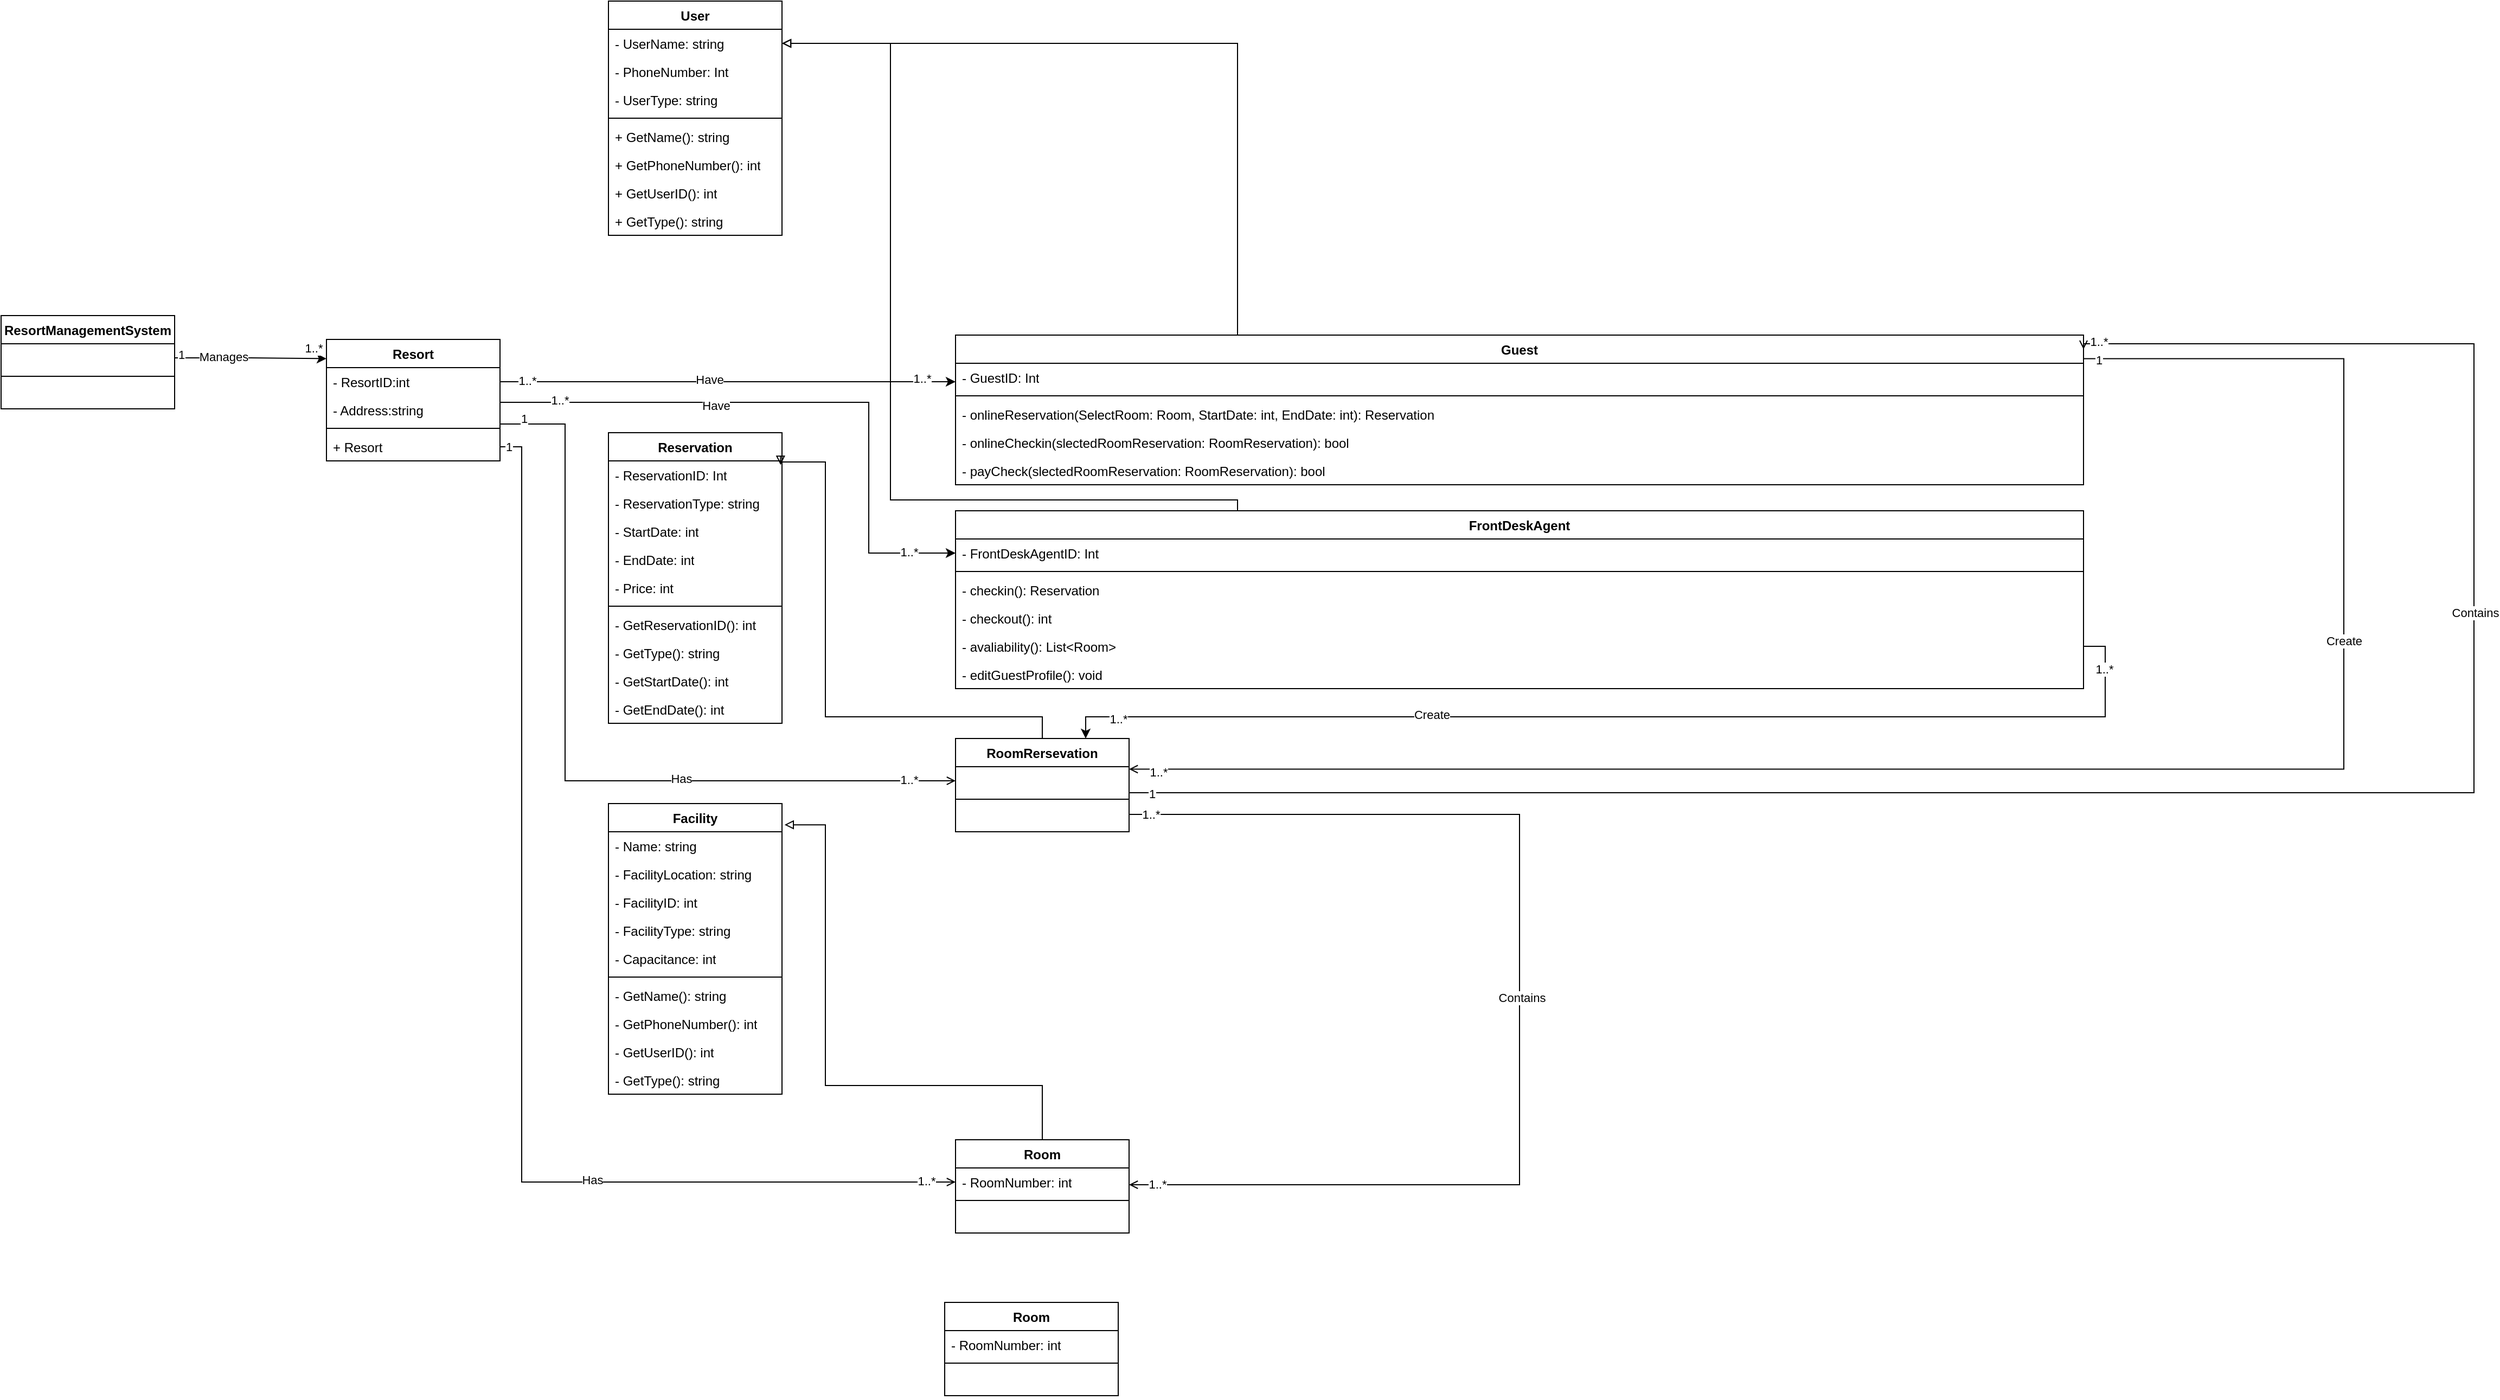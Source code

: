 <mxfile version="22.0.8" type="google">
  <diagram name="Page-1" id="qXM89XTeMf5cefKTgedM">
    <mxGraphModel grid="1" page="1" gridSize="10" guides="1" tooltips="1" connect="1" arrows="1" fold="1" pageScale="1" pageWidth="827" pageHeight="1169" math="0" shadow="0">
      <root>
        <mxCell id="0" />
        <mxCell id="1" parent="0" />
        <mxCell id="WeFiFPSYRljII1s766pl-1" value="RoomRersevation" style="swimlane;fontStyle=1;align=center;verticalAlign=top;childLayout=stackLayout;horizontal=1;startSize=26;horizontalStack=0;resizeParent=1;resizeParentMax=0;resizeLast=0;collapsible=1;marginBottom=0;whiteSpace=wrap;html=1;" vertex="1" parent="1">
          <mxGeometry x="-520" y="480" width="160" height="86" as="geometry" />
        </mxCell>
        <mxCell id="WeFiFPSYRljII1s766pl-4" value="&amp;nbsp;" style="text;strokeColor=none;fillColor=none;align=left;verticalAlign=top;spacingLeft=4;spacingRight=4;overflow=hidden;rotatable=0;points=[[0,0.5],[1,0.5]];portConstraint=eastwest;whiteSpace=wrap;html=1;" vertex="1" parent="WeFiFPSYRljII1s766pl-1">
          <mxGeometry y="26" width="160" height="26" as="geometry" />
        </mxCell>
        <mxCell id="WeFiFPSYRljII1s766pl-3" value="" style="line;strokeWidth=1;fillColor=none;align=left;verticalAlign=middle;spacingTop=-1;spacingLeft=3;spacingRight=3;rotatable=0;labelPosition=right;points=[];portConstraint=eastwest;strokeColor=inherit;" vertex="1" parent="WeFiFPSYRljII1s766pl-1">
          <mxGeometry y="52" width="160" height="8" as="geometry" />
        </mxCell>
        <mxCell id="-Pz-NLWRiqIHyBBIaTiA-5" value="&amp;nbsp;" style="text;strokeColor=none;fillColor=none;align=left;verticalAlign=top;spacingLeft=4;spacingRight=4;overflow=hidden;rotatable=0;points=[[0,0.5],[1,0.5]];portConstraint=eastwest;whiteSpace=wrap;html=1;" vertex="1" parent="WeFiFPSYRljII1s766pl-1">
          <mxGeometry y="60" width="160" height="26" as="geometry" />
        </mxCell>
        <mxCell id="WeFiFPSYRljII1s766pl-20" value="FrontDeskAgent" style="swimlane;fontStyle=1;align=center;verticalAlign=top;childLayout=stackLayout;horizontal=1;startSize=26;horizontalStack=0;resizeParent=1;resizeParentMax=0;resizeLast=0;collapsible=1;marginBottom=0;whiteSpace=wrap;html=1;" vertex="1" parent="1">
          <mxGeometry x="-520" y="270" width="1040" height="164" as="geometry" />
        </mxCell>
        <mxCell id="WeFiFPSYRljII1s766pl-22" value="-&amp;nbsp;FrontDeskAgentID: Int" style="text;strokeColor=none;fillColor=none;align=left;verticalAlign=top;spacingLeft=4;spacingRight=4;overflow=hidden;rotatable=0;points=[[0,0.5],[1,0.5]];portConstraint=eastwest;whiteSpace=wrap;html=1;" vertex="1" parent="WeFiFPSYRljII1s766pl-20">
          <mxGeometry y="26" width="1040" height="26" as="geometry" />
        </mxCell>
        <mxCell id="WeFiFPSYRljII1s766pl-23" value="" style="line;strokeWidth=1;fillColor=none;align=left;verticalAlign=middle;spacingTop=-1;spacingLeft=3;spacingRight=3;rotatable=0;labelPosition=right;points=[];portConstraint=eastwest;strokeColor=inherit;" vertex="1" parent="WeFiFPSYRljII1s766pl-20">
          <mxGeometry y="52" width="1040" height="8" as="geometry" />
        </mxCell>
        <mxCell id="WeFiFPSYRljII1s766pl-24" value="- checkin(): Reservation" style="text;strokeColor=none;fillColor=none;align=left;verticalAlign=top;spacingLeft=4;spacingRight=4;overflow=hidden;rotatable=0;points=[[0,0.5],[1,0.5]];portConstraint=eastwest;whiteSpace=wrap;html=1;" vertex="1" parent="WeFiFPSYRljII1s766pl-20">
          <mxGeometry y="60" width="1040" height="26" as="geometry" />
        </mxCell>
        <mxCell id="vIy7j_pHb_5L0HNnq9O6-38" value="- checkout(): int" style="text;strokeColor=none;fillColor=none;align=left;verticalAlign=top;spacingLeft=4;spacingRight=4;overflow=hidden;rotatable=0;points=[[0,0.5],[1,0.5]];portConstraint=eastwest;whiteSpace=wrap;html=1;" vertex="1" parent="WeFiFPSYRljII1s766pl-20">
          <mxGeometry y="86" width="1040" height="26" as="geometry" />
        </mxCell>
        <mxCell id="WeFiFPSYRljII1s766pl-27" value="- avaliability(): List&amp;lt;Room&amp;gt;" style="text;strokeColor=none;fillColor=none;align=left;verticalAlign=top;spacingLeft=4;spacingRight=4;overflow=hidden;rotatable=0;points=[[0,0.5],[1,0.5]];portConstraint=eastwest;whiteSpace=wrap;html=1;" vertex="1" parent="WeFiFPSYRljII1s766pl-20">
          <mxGeometry y="112" width="1040" height="26" as="geometry" />
        </mxCell>
        <mxCell id="-Pz-NLWRiqIHyBBIaTiA-1" value="- editGuestProfile(): void" style="text;strokeColor=none;fillColor=none;align=left;verticalAlign=top;spacingLeft=4;spacingRight=4;overflow=hidden;rotatable=0;points=[[0,0.5],[1,0.5]];portConstraint=eastwest;whiteSpace=wrap;html=1;" vertex="1" parent="WeFiFPSYRljII1s766pl-20">
          <mxGeometry y="138" width="1040" height="26" as="geometry" />
        </mxCell>
        <mxCell id="vIy7j_pHb_5L0HNnq9O6-1" value="User" style="swimlane;fontStyle=1;align=center;verticalAlign=top;childLayout=stackLayout;horizontal=1;startSize=26;horizontalStack=0;resizeParent=1;resizeParentMax=0;resizeLast=0;collapsible=1;marginBottom=0;whiteSpace=wrap;html=1;" vertex="1" parent="1">
          <mxGeometry x="-840" y="-200" width="160" height="216" as="geometry" />
        </mxCell>
        <mxCell id="vIy7j_pHb_5L0HNnq9O6-2" value="- UserName: string" style="text;strokeColor=none;fillColor=none;align=left;verticalAlign=top;spacingLeft=4;spacingRight=4;overflow=hidden;rotatable=0;points=[[0,0.5],[1,0.5]];portConstraint=eastwest;whiteSpace=wrap;html=1;" vertex="1" parent="vIy7j_pHb_5L0HNnq9O6-1">
          <mxGeometry y="26" width="160" height="26" as="geometry" />
        </mxCell>
        <mxCell id="vIy7j_pHb_5L0HNnq9O6-3" value="- PhoneNumber: Int" style="text;strokeColor=none;fillColor=none;align=left;verticalAlign=top;spacingLeft=4;spacingRight=4;overflow=hidden;rotatable=0;points=[[0,0.5],[1,0.5]];portConstraint=eastwest;whiteSpace=wrap;html=1;" vertex="1" parent="vIy7j_pHb_5L0HNnq9O6-1">
          <mxGeometry y="52" width="160" height="26" as="geometry" />
        </mxCell>
        <mxCell id="vIy7j_pHb_5L0HNnq9O6-33" value="- UserType: string" style="text;strokeColor=none;fillColor=none;align=left;verticalAlign=top;spacingLeft=4;spacingRight=4;overflow=hidden;rotatable=0;points=[[0,0.5],[1,0.5]];portConstraint=eastwest;whiteSpace=wrap;html=1;" vertex="1" parent="vIy7j_pHb_5L0HNnq9O6-1">
          <mxGeometry y="78" width="160" height="26" as="geometry" />
        </mxCell>
        <mxCell id="vIy7j_pHb_5L0HNnq9O6-5" value="" style="line;strokeWidth=1;fillColor=none;align=left;verticalAlign=middle;spacingTop=-1;spacingLeft=3;spacingRight=3;rotatable=0;labelPosition=right;points=[];portConstraint=eastwest;strokeColor=inherit;" vertex="1" parent="vIy7j_pHb_5L0HNnq9O6-1">
          <mxGeometry y="104" width="160" height="8" as="geometry" />
        </mxCell>
        <mxCell id="vIy7j_pHb_5L0HNnq9O6-7" value="+ GetName(): string" style="text;strokeColor=none;fillColor=none;align=left;verticalAlign=top;spacingLeft=4;spacingRight=4;overflow=hidden;rotatable=0;points=[[0,0.5],[1,0.5]];portConstraint=eastwest;whiteSpace=wrap;html=1;" vertex="1" parent="vIy7j_pHb_5L0HNnq9O6-1">
          <mxGeometry y="112" width="160" height="26" as="geometry" />
        </mxCell>
        <mxCell id="vIy7j_pHb_5L0HNnq9O6-8" value="+ GetPhoneNumber(): int" style="text;strokeColor=none;fillColor=none;align=left;verticalAlign=top;spacingLeft=4;spacingRight=4;overflow=hidden;rotatable=0;points=[[0,0.5],[1,0.5]];portConstraint=eastwest;whiteSpace=wrap;html=1;" vertex="1" parent="vIy7j_pHb_5L0HNnq9O6-1">
          <mxGeometry y="138" width="160" height="26" as="geometry" />
        </mxCell>
        <mxCell id="vIy7j_pHb_5L0HNnq9O6-34" value="+ GetUserID(): int" style="text;strokeColor=none;fillColor=none;align=left;verticalAlign=top;spacingLeft=4;spacingRight=4;overflow=hidden;rotatable=0;points=[[0,0.5],[1,0.5]];portConstraint=eastwest;whiteSpace=wrap;html=1;" vertex="1" parent="vIy7j_pHb_5L0HNnq9O6-1">
          <mxGeometry y="164" width="160" height="26" as="geometry" />
        </mxCell>
        <mxCell id="vIy7j_pHb_5L0HNnq9O6-6" value="+ GetType(): string" style="text;strokeColor=none;fillColor=none;align=left;verticalAlign=top;spacingLeft=4;spacingRight=4;overflow=hidden;rotatable=0;points=[[0,0.5],[1,0.5]];portConstraint=eastwest;whiteSpace=wrap;html=1;" vertex="1" parent="vIy7j_pHb_5L0HNnq9O6-1">
          <mxGeometry y="190" width="160" height="26" as="geometry" />
        </mxCell>
        <mxCell id="vIy7j_pHb_5L0HNnq9O6-11" value="Resort" style="swimlane;fontStyle=1;align=center;verticalAlign=top;childLayout=stackLayout;horizontal=1;startSize=26;horizontalStack=0;resizeParent=1;resizeParentMax=0;resizeLast=0;collapsible=1;marginBottom=0;whiteSpace=wrap;html=1;" vertex="1" parent="1">
          <mxGeometry x="-1100" y="112" width="160" height="112" as="geometry" />
        </mxCell>
        <mxCell id="vIy7j_pHb_5L0HNnq9O6-12" value="- ResortID:int" style="text;strokeColor=none;fillColor=none;align=left;verticalAlign=top;spacingLeft=4;spacingRight=4;overflow=hidden;rotatable=0;points=[[0,0.5],[1,0.5]];portConstraint=eastwest;whiteSpace=wrap;html=1;" vertex="1" parent="vIy7j_pHb_5L0HNnq9O6-11">
          <mxGeometry y="26" width="160" height="26" as="geometry" />
        </mxCell>
        <mxCell id="vIy7j_pHb_5L0HNnq9O6-85" value="- Address:string" style="text;strokeColor=none;fillColor=none;align=left;verticalAlign=top;spacingLeft=4;spacingRight=4;overflow=hidden;rotatable=0;points=[[0,0.5],[1,0.5]];portConstraint=eastwest;whiteSpace=wrap;html=1;" vertex="1" parent="vIy7j_pHb_5L0HNnq9O6-11">
          <mxGeometry y="52" width="160" height="26" as="geometry" />
        </mxCell>
        <mxCell id="vIy7j_pHb_5L0HNnq9O6-13" value="" style="line;strokeWidth=1;fillColor=none;align=left;verticalAlign=middle;spacingTop=-1;spacingLeft=3;spacingRight=3;rotatable=0;labelPosition=right;points=[];portConstraint=eastwest;strokeColor=inherit;" vertex="1" parent="vIy7j_pHb_5L0HNnq9O6-11">
          <mxGeometry y="78" width="160" height="8" as="geometry" />
        </mxCell>
        <mxCell id="vIy7j_pHb_5L0HNnq9O6-14" value="+ Resort" style="text;strokeColor=none;fillColor=none;align=left;verticalAlign=top;spacingLeft=4;spacingRight=4;overflow=hidden;rotatable=0;points=[[0,0.5],[1,0.5]];portConstraint=eastwest;whiteSpace=wrap;html=1;" vertex="1" parent="vIy7j_pHb_5L0HNnq9O6-11">
          <mxGeometry y="86" width="160" height="26" as="geometry" />
        </mxCell>
        <mxCell id="vIy7j_pHb_5L0HNnq9O6-21" value="Guest" style="swimlane;fontStyle=1;align=center;verticalAlign=top;childLayout=stackLayout;horizontal=1;startSize=26;horizontalStack=0;resizeParent=1;resizeParentMax=0;resizeLast=0;collapsible=1;marginBottom=0;whiteSpace=wrap;html=1;" vertex="1" parent="1">
          <mxGeometry x="-520" y="108" width="1040" height="138" as="geometry" />
        </mxCell>
        <mxCell id="vIy7j_pHb_5L0HNnq9O6-24" value="- GuestID: Int" style="text;strokeColor=none;fillColor=none;align=left;verticalAlign=top;spacingLeft=4;spacingRight=4;overflow=hidden;rotatable=0;points=[[0,0.5],[1,0.5]];portConstraint=eastwest;whiteSpace=wrap;html=1;" vertex="1" parent="vIy7j_pHb_5L0HNnq9O6-21">
          <mxGeometry y="26" width="1040" height="26" as="geometry" />
        </mxCell>
        <mxCell id="vIy7j_pHb_5L0HNnq9O6-25" value="" style="line;strokeWidth=1;fillColor=none;align=left;verticalAlign=middle;spacingTop=-1;spacingLeft=3;spacingRight=3;rotatable=0;labelPosition=right;points=[];portConstraint=eastwest;strokeColor=inherit;" vertex="1" parent="vIy7j_pHb_5L0HNnq9O6-21">
          <mxGeometry y="52" width="1040" height="8" as="geometry" />
        </mxCell>
        <mxCell id="vIy7j_pHb_5L0HNnq9O6-27" value="- onlineReservation(SelectRoom: Room, StartDate: int, EndDate: int): Reservation" style="text;strokeColor=none;fillColor=none;align=left;verticalAlign=top;spacingLeft=4;spacingRight=4;overflow=hidden;rotatable=0;points=[[0,0.5],[1,0.5]];portConstraint=eastwest;whiteSpace=wrap;html=1;" vertex="1" parent="vIy7j_pHb_5L0HNnq9O6-21">
          <mxGeometry y="60" width="1040" height="26" as="geometry" />
        </mxCell>
        <mxCell id="-Pz-NLWRiqIHyBBIaTiA-2" value="- onlineCheckin(slectedRoomReservation: RoomReservation): bool" style="text;strokeColor=none;fillColor=none;align=left;verticalAlign=top;spacingLeft=4;spacingRight=4;overflow=hidden;rotatable=0;points=[[0,0.5],[1,0.5]];portConstraint=eastwest;whiteSpace=wrap;html=1;" vertex="1" parent="vIy7j_pHb_5L0HNnq9O6-21">
          <mxGeometry y="86" width="1040" height="26" as="geometry" />
        </mxCell>
        <mxCell id="-Pz-NLWRiqIHyBBIaTiA-3" value="- payCheck(slectedRoomReservation: RoomReservation): bool" style="text;strokeColor=none;fillColor=none;align=left;verticalAlign=top;spacingLeft=4;spacingRight=4;overflow=hidden;rotatable=0;points=[[0,0.5],[1,0.5]];portConstraint=eastwest;whiteSpace=wrap;html=1;" vertex="1" parent="vIy7j_pHb_5L0HNnq9O6-21">
          <mxGeometry y="112" width="1040" height="26" as="geometry" />
        </mxCell>
        <mxCell id="vIy7j_pHb_5L0HNnq9O6-31" style="edgeStyle=orthogonalEdgeStyle;rounded=0;orthogonalLoop=1;jettySize=auto;html=1;exitX=0.25;exitY=0;exitDx=0;exitDy=0;entryX=1;entryY=0.5;entryDx=0;entryDy=0;endArrow=block;endFill=0;" edge="1" parent="1" source="vIy7j_pHb_5L0HNnq9O6-21" target="vIy7j_pHb_5L0HNnq9O6-2">
          <mxGeometry relative="1" as="geometry">
            <mxPoint x="-380" y="89" as="sourcePoint" />
            <Array as="points">
              <mxPoint x="-260" y="-161" />
            </Array>
          </mxGeometry>
        </mxCell>
        <mxCell id="vIy7j_pHb_5L0HNnq9O6-32" style="edgeStyle=orthogonalEdgeStyle;rounded=0;orthogonalLoop=1;jettySize=auto;html=1;exitX=0.25;exitY=0;exitDx=0;exitDy=0;entryX=1;entryY=0.5;entryDx=0;entryDy=0;endArrow=block;endFill=0;" edge="1" parent="1" source="WeFiFPSYRljII1s766pl-20" target="vIy7j_pHb_5L0HNnq9O6-2">
          <mxGeometry relative="1" as="geometry">
            <Array as="points">
              <mxPoint x="-260" y="260" />
              <mxPoint x="-580" y="260" />
              <mxPoint x="-580" y="-161" />
            </Array>
          </mxGeometry>
        </mxCell>
        <mxCell id="vIy7j_pHb_5L0HNnq9O6-39" value="Reservation" style="swimlane;fontStyle=1;align=center;verticalAlign=top;childLayout=stackLayout;horizontal=1;startSize=26;horizontalStack=0;resizeParent=1;resizeParentMax=0;resizeLast=0;collapsible=1;marginBottom=0;whiteSpace=wrap;html=1;" vertex="1" parent="1">
          <mxGeometry x="-840" y="198" width="160" height="268" as="geometry" />
        </mxCell>
        <mxCell id="vIy7j_pHb_5L0HNnq9O6-42" value="-&amp;nbsp;ReservationID: Int" style="text;strokeColor=none;fillColor=none;align=left;verticalAlign=top;spacingLeft=4;spacingRight=4;overflow=hidden;rotatable=0;points=[[0,0.5],[1,0.5]];portConstraint=eastwest;whiteSpace=wrap;html=1;" vertex="1" parent="vIy7j_pHb_5L0HNnq9O6-39">
          <mxGeometry y="26" width="160" height="26" as="geometry" />
        </mxCell>
        <mxCell id="vIy7j_pHb_5L0HNnq9O6-43" value="- ReservationType: string" style="text;strokeColor=none;fillColor=none;align=left;verticalAlign=top;spacingLeft=4;spacingRight=4;overflow=hidden;rotatable=0;points=[[0,0.5],[1,0.5]];portConstraint=eastwest;whiteSpace=wrap;html=1;" vertex="1" parent="vIy7j_pHb_5L0HNnq9O6-39">
          <mxGeometry y="52" width="160" height="26" as="geometry" />
        </mxCell>
        <mxCell id="vIy7j_pHb_5L0HNnq9O6-118" value="- StartDate: int" style="text;strokeColor=none;fillColor=none;align=left;verticalAlign=top;spacingLeft=4;spacingRight=4;overflow=hidden;rotatable=0;points=[[0,0.5],[1,0.5]];portConstraint=eastwest;whiteSpace=wrap;html=1;" vertex="1" parent="vIy7j_pHb_5L0HNnq9O6-39">
          <mxGeometry y="78" width="160" height="26" as="geometry" />
        </mxCell>
        <mxCell id="vIy7j_pHb_5L0HNnq9O6-117" value="- EndDate: int" style="text;strokeColor=none;fillColor=none;align=left;verticalAlign=top;spacingLeft=4;spacingRight=4;overflow=hidden;rotatable=0;points=[[0,0.5],[1,0.5]];portConstraint=eastwest;whiteSpace=wrap;html=1;" vertex="1" parent="vIy7j_pHb_5L0HNnq9O6-39">
          <mxGeometry y="104" width="160" height="26" as="geometry" />
        </mxCell>
        <mxCell id="-Pz-NLWRiqIHyBBIaTiA-4" value="- Price: int" style="text;strokeColor=none;fillColor=none;align=left;verticalAlign=top;spacingLeft=4;spacingRight=4;overflow=hidden;rotatable=0;points=[[0,0.5],[1,0.5]];portConstraint=eastwest;whiteSpace=wrap;html=1;" vertex="1" parent="vIy7j_pHb_5L0HNnq9O6-39">
          <mxGeometry y="130" width="160" height="26" as="geometry" />
        </mxCell>
        <mxCell id="vIy7j_pHb_5L0HNnq9O6-44" value="" style="line;strokeWidth=1;fillColor=none;align=left;verticalAlign=middle;spacingTop=-1;spacingLeft=3;spacingRight=3;rotatable=0;labelPosition=right;points=[];portConstraint=eastwest;strokeColor=inherit;" vertex="1" parent="vIy7j_pHb_5L0HNnq9O6-39">
          <mxGeometry y="156" width="160" height="8" as="geometry" />
        </mxCell>
        <mxCell id="vIy7j_pHb_5L0HNnq9O6-47" value="- GetReservationID(): int" style="text;strokeColor=none;fillColor=none;align=left;verticalAlign=top;spacingLeft=4;spacingRight=4;overflow=hidden;rotatable=0;points=[[0,0.5],[1,0.5]];portConstraint=eastwest;whiteSpace=wrap;html=1;" vertex="1" parent="vIy7j_pHb_5L0HNnq9O6-39">
          <mxGeometry y="164" width="160" height="26" as="geometry" />
        </mxCell>
        <mxCell id="vIy7j_pHb_5L0HNnq9O6-48" value="- GetType(): string" style="text;strokeColor=none;fillColor=none;align=left;verticalAlign=top;spacingLeft=4;spacingRight=4;overflow=hidden;rotatable=0;points=[[0,0.5],[1,0.5]];portConstraint=eastwest;whiteSpace=wrap;html=1;" vertex="1" parent="vIy7j_pHb_5L0HNnq9O6-39">
          <mxGeometry y="190" width="160" height="26" as="geometry" />
        </mxCell>
        <mxCell id="vIy7j_pHb_5L0HNnq9O6-115" value="- GetStartDate(): int" style="text;strokeColor=none;fillColor=none;align=left;verticalAlign=top;spacingLeft=4;spacingRight=4;overflow=hidden;rotatable=0;points=[[0,0.5],[1,0.5]];portConstraint=eastwest;whiteSpace=wrap;html=1;" vertex="1" parent="vIy7j_pHb_5L0HNnq9O6-39">
          <mxGeometry y="216" width="160" height="26" as="geometry" />
        </mxCell>
        <mxCell id="vIy7j_pHb_5L0HNnq9O6-116" value="- GetEndDate(): int" style="text;strokeColor=none;fillColor=none;align=left;verticalAlign=top;spacingLeft=4;spacingRight=4;overflow=hidden;rotatable=0;points=[[0,0.5],[1,0.5]];portConstraint=eastwest;whiteSpace=wrap;html=1;" vertex="1" parent="vIy7j_pHb_5L0HNnq9O6-39">
          <mxGeometry y="242" width="160" height="26" as="geometry" />
        </mxCell>
        <mxCell id="vIy7j_pHb_5L0HNnq9O6-49" value="Facility" style="swimlane;fontStyle=1;align=center;verticalAlign=top;childLayout=stackLayout;horizontal=1;startSize=26;horizontalStack=0;resizeParent=1;resizeParentMax=0;resizeLast=0;collapsible=1;marginBottom=0;whiteSpace=wrap;html=1;" vertex="1" parent="1">
          <mxGeometry x="-840" y="540" width="160" height="268" as="geometry" />
        </mxCell>
        <mxCell id="vIy7j_pHb_5L0HNnq9O6-50" value="- Name: string" style="text;strokeColor=none;fillColor=none;align=left;verticalAlign=top;spacingLeft=4;spacingRight=4;overflow=hidden;rotatable=0;points=[[0,0.5],[1,0.5]];portConstraint=eastwest;whiteSpace=wrap;html=1;" vertex="1" parent="vIy7j_pHb_5L0HNnq9O6-49">
          <mxGeometry y="26" width="160" height="26" as="geometry" />
        </mxCell>
        <mxCell id="vIy7j_pHb_5L0HNnq9O6-51" value="- FacilityLocation: string" style="text;strokeColor=none;fillColor=none;align=left;verticalAlign=top;spacingLeft=4;spacingRight=4;overflow=hidden;rotatable=0;points=[[0,0.5],[1,0.5]];portConstraint=eastwest;whiteSpace=wrap;html=1;" vertex="1" parent="vIy7j_pHb_5L0HNnq9O6-49">
          <mxGeometry y="52" width="160" height="26" as="geometry" />
        </mxCell>
        <mxCell id="vIy7j_pHb_5L0HNnq9O6-52" value="-&amp;nbsp;FacilityID: int" style="text;strokeColor=none;fillColor=none;align=left;verticalAlign=top;spacingLeft=4;spacingRight=4;overflow=hidden;rotatable=0;points=[[0,0.5],[1,0.5]];portConstraint=eastwest;whiteSpace=wrap;html=1;" vertex="1" parent="vIy7j_pHb_5L0HNnq9O6-49">
          <mxGeometry y="78" width="160" height="26" as="geometry" />
        </mxCell>
        <mxCell id="vIy7j_pHb_5L0HNnq9O6-73" value="- FacilityType: string" style="text;strokeColor=none;fillColor=none;align=left;verticalAlign=top;spacingLeft=4;spacingRight=4;overflow=hidden;rotatable=0;points=[[0,0.5],[1,0.5]];portConstraint=eastwest;whiteSpace=wrap;html=1;" vertex="1" parent="vIy7j_pHb_5L0HNnq9O6-49">
          <mxGeometry y="104" width="160" height="26" as="geometry" />
        </mxCell>
        <mxCell id="vIy7j_pHb_5L0HNnq9O6-53" value="- Capacitance: int" style="text;strokeColor=none;fillColor=none;align=left;verticalAlign=top;spacingLeft=4;spacingRight=4;overflow=hidden;rotatable=0;points=[[0,0.5],[1,0.5]];portConstraint=eastwest;whiteSpace=wrap;html=1;" vertex="1" parent="vIy7j_pHb_5L0HNnq9O6-49">
          <mxGeometry y="130" width="160" height="26" as="geometry" />
        </mxCell>
        <mxCell id="vIy7j_pHb_5L0HNnq9O6-54" value="" style="line;strokeWidth=1;fillColor=none;align=left;verticalAlign=middle;spacingTop=-1;spacingLeft=3;spacingRight=3;rotatable=0;labelPosition=right;points=[];portConstraint=eastwest;strokeColor=inherit;" vertex="1" parent="vIy7j_pHb_5L0HNnq9O6-49">
          <mxGeometry y="156" width="160" height="8" as="geometry" />
        </mxCell>
        <mxCell id="vIy7j_pHb_5L0HNnq9O6-55" value="- GetName(): string" style="text;strokeColor=none;fillColor=none;align=left;verticalAlign=top;spacingLeft=4;spacingRight=4;overflow=hidden;rotatable=0;points=[[0,0.5],[1,0.5]];portConstraint=eastwest;whiteSpace=wrap;html=1;" vertex="1" parent="vIy7j_pHb_5L0HNnq9O6-49">
          <mxGeometry y="164" width="160" height="26" as="geometry" />
        </mxCell>
        <mxCell id="vIy7j_pHb_5L0HNnq9O6-56" value="- GetPhoneNumber(): int" style="text;strokeColor=none;fillColor=none;align=left;verticalAlign=top;spacingLeft=4;spacingRight=4;overflow=hidden;rotatable=0;points=[[0,0.5],[1,0.5]];portConstraint=eastwest;whiteSpace=wrap;html=1;" vertex="1" parent="vIy7j_pHb_5L0HNnq9O6-49">
          <mxGeometry y="190" width="160" height="26" as="geometry" />
        </mxCell>
        <mxCell id="vIy7j_pHb_5L0HNnq9O6-57" value="- GetUserID(): int" style="text;strokeColor=none;fillColor=none;align=left;verticalAlign=top;spacingLeft=4;spacingRight=4;overflow=hidden;rotatable=0;points=[[0,0.5],[1,0.5]];portConstraint=eastwest;whiteSpace=wrap;html=1;" vertex="1" parent="vIy7j_pHb_5L0HNnq9O6-49">
          <mxGeometry y="216" width="160" height="26" as="geometry" />
        </mxCell>
        <mxCell id="vIy7j_pHb_5L0HNnq9O6-58" value="- GetType(): string" style="text;strokeColor=none;fillColor=none;align=left;verticalAlign=top;spacingLeft=4;spacingRight=4;overflow=hidden;rotatable=0;points=[[0,0.5],[1,0.5]];portConstraint=eastwest;whiteSpace=wrap;html=1;" vertex="1" parent="vIy7j_pHb_5L0HNnq9O6-49">
          <mxGeometry y="242" width="160" height="26" as="geometry" />
        </mxCell>
        <mxCell id="vIy7j_pHb_5L0HNnq9O6-67" value="Room" style="swimlane;fontStyle=1;align=center;verticalAlign=top;childLayout=stackLayout;horizontal=1;startSize=26;horizontalStack=0;resizeParent=1;resizeParentMax=0;resizeLast=0;collapsible=1;marginBottom=0;whiteSpace=wrap;html=1;" vertex="1" parent="1">
          <mxGeometry x="-520" y="850" width="160" height="86" as="geometry" />
        </mxCell>
        <mxCell id="pluPpm19IUilGA6iMKDm-1" value="- RoomNumber: int" style="text;strokeColor=none;fillColor=none;align=left;verticalAlign=top;spacingLeft=4;spacingRight=4;overflow=hidden;rotatable=0;points=[[0,0.5],[1,0.5]];portConstraint=eastwest;whiteSpace=wrap;html=1;" vertex="1" parent="vIy7j_pHb_5L0HNnq9O6-67">
          <mxGeometry y="26" width="160" height="26" as="geometry" />
        </mxCell>
        <mxCell id="vIy7j_pHb_5L0HNnq9O6-69" value="" style="line;strokeWidth=1;fillColor=none;align=left;verticalAlign=middle;spacingTop=-1;spacingLeft=3;spacingRight=3;rotatable=0;labelPosition=right;points=[];portConstraint=eastwest;strokeColor=inherit;" vertex="1" parent="vIy7j_pHb_5L0HNnq9O6-67">
          <mxGeometry y="52" width="160" height="8" as="geometry" />
        </mxCell>
        <mxCell id="vIy7j_pHb_5L0HNnq9O6-70" value="&amp;nbsp;" style="text;strokeColor=none;fillColor=none;align=left;verticalAlign=top;spacingLeft=4;spacingRight=4;overflow=hidden;rotatable=0;points=[[0,0.5],[1,0.5]];portConstraint=eastwest;whiteSpace=wrap;html=1;" vertex="1" parent="vIy7j_pHb_5L0HNnq9O6-67">
          <mxGeometry y="60" width="160" height="26" as="geometry" />
        </mxCell>
        <mxCell id="vIy7j_pHb_5L0HNnq9O6-71" style="edgeStyle=orthogonalEdgeStyle;rounded=0;orthogonalLoop=1;jettySize=auto;html=1;exitX=0.5;exitY=0;exitDx=0;exitDy=0;entryX=1.015;entryY=0.073;entryDx=0;entryDy=0;entryPerimeter=0;endArrow=block;endFill=0;" edge="1" parent="1" source="vIy7j_pHb_5L0HNnq9O6-67" target="vIy7j_pHb_5L0HNnq9O6-49">
          <mxGeometry relative="1" as="geometry">
            <Array as="points">
              <mxPoint x="-440" y="800" />
              <mxPoint x="-640" y="800" />
              <mxPoint x="-640" y="560" />
            </Array>
          </mxGeometry>
        </mxCell>
        <mxCell id="vIy7j_pHb_5L0HNnq9O6-72" style="edgeStyle=orthogonalEdgeStyle;rounded=0;orthogonalLoop=1;jettySize=auto;html=1;exitX=0.5;exitY=0;exitDx=0;exitDy=0;entryX=0.992;entryY=0.111;entryDx=0;entryDy=0;entryPerimeter=0;endArrow=block;endFill=0;" edge="1" parent="1" source="WeFiFPSYRljII1s766pl-1" target="vIy7j_pHb_5L0HNnq9O6-39">
          <mxGeometry relative="1" as="geometry">
            <Array as="points">
              <mxPoint x="-440" y="460" />
              <mxPoint x="-640" y="460" />
              <mxPoint x="-640" y="225" />
            </Array>
          </mxGeometry>
        </mxCell>
        <mxCell id="vIy7j_pHb_5L0HNnq9O6-81" value="ResortManagementSystem" style="swimlane;fontStyle=1;align=center;verticalAlign=top;childLayout=stackLayout;horizontal=1;startSize=26;horizontalStack=0;resizeParent=1;resizeParentMax=0;resizeLast=0;collapsible=1;marginBottom=0;whiteSpace=wrap;html=1;" vertex="1" parent="1">
          <mxGeometry x="-1400" y="90" width="160" height="86" as="geometry" />
        </mxCell>
        <mxCell id="vIy7j_pHb_5L0HNnq9O6-82" value="&amp;nbsp;" style="text;strokeColor=none;fillColor=none;align=left;verticalAlign=top;spacingLeft=4;spacingRight=4;overflow=hidden;rotatable=0;points=[[0,0.5],[1,0.5]];portConstraint=eastwest;whiteSpace=wrap;html=1;" vertex="1" parent="vIy7j_pHb_5L0HNnq9O6-81">
          <mxGeometry y="26" width="160" height="26" as="geometry" />
        </mxCell>
        <mxCell id="vIy7j_pHb_5L0HNnq9O6-83" value="" style="line;strokeWidth=1;fillColor=none;align=left;verticalAlign=middle;spacingTop=-1;spacingLeft=3;spacingRight=3;rotatable=0;labelPosition=right;points=[];portConstraint=eastwest;strokeColor=inherit;" vertex="1" parent="vIy7j_pHb_5L0HNnq9O6-81">
          <mxGeometry y="52" width="160" height="8" as="geometry" />
        </mxCell>
        <mxCell id="vIy7j_pHb_5L0HNnq9O6-84" value="&amp;nbsp;" style="text;strokeColor=none;fillColor=none;align=left;verticalAlign=top;spacingLeft=4;spacingRight=4;overflow=hidden;rotatable=0;points=[[0,0.5],[1,0.5]];portConstraint=eastwest;whiteSpace=wrap;html=1;" vertex="1" parent="vIy7j_pHb_5L0HNnq9O6-81">
          <mxGeometry y="60" width="160" height="26" as="geometry" />
        </mxCell>
        <mxCell id="vIy7j_pHb_5L0HNnq9O6-102" style="edgeStyle=orthogonalEdgeStyle;rounded=0;orthogonalLoop=1;jettySize=auto;html=1;exitX=1;exitY=0.5;exitDx=0;exitDy=0;entryX=1;entryY=0.25;entryDx=0;entryDy=0;endArrow=open;endFill=0;" edge="1" parent="1">
          <mxGeometry relative="1" as="geometry">
            <mxPoint x="520" y="148.75" as="sourcePoint" />
            <mxPoint x="-360" y="508.25" as="targetPoint" />
            <Array as="points">
              <mxPoint x="520" y="129.75" />
              <mxPoint x="760" y="129.75" />
              <mxPoint x="760" y="507.75" />
            </Array>
          </mxGeometry>
        </mxCell>
        <mxCell id="vIy7j_pHb_5L0HNnq9O6-103" value="1" style="edgeLabel;html=1;align=center;verticalAlign=middle;resizable=0;points=[];" connectable="0" vertex="1" parent="vIy7j_pHb_5L0HNnq9O6-102">
          <mxGeometry x="-0.963" y="-1" relative="1" as="geometry">
            <mxPoint as="offset" />
          </mxGeometry>
        </mxCell>
        <mxCell id="vIy7j_pHb_5L0HNnq9O6-104" value="1..*" style="edgeLabel;html=1;align=center;verticalAlign=middle;resizable=0;points=[];" connectable="0" vertex="1" parent="vIy7j_pHb_5L0HNnq9O6-102">
          <mxGeometry x="0.969" y="2" relative="1" as="geometry">
            <mxPoint as="offset" />
          </mxGeometry>
        </mxCell>
        <mxCell id="vIy7j_pHb_5L0HNnq9O6-105" value="Create" style="edgeLabel;html=1;align=center;verticalAlign=middle;resizable=0;points=[];" connectable="0" vertex="1" parent="vIy7j_pHb_5L0HNnq9O6-102">
          <mxGeometry x="-0.41" relative="1" as="geometry">
            <mxPoint as="offset" />
          </mxGeometry>
        </mxCell>
        <mxCell id="vIy7j_pHb_5L0HNnq9O6-106" style="edgeStyle=orthogonalEdgeStyle;rounded=0;orthogonalLoop=1;jettySize=auto;html=1;exitX=1;exitY=0.5;exitDx=0;exitDy=0;endArrow=open;endFill=0;entryX=1;entryY=0.095;entryDx=0;entryDy=0;entryPerimeter=0;" edge="1" parent="1" target="vIy7j_pHb_5L0HNnq9O6-21">
          <mxGeometry relative="1" as="geometry">
            <mxPoint x="680" y="-20" as="targetPoint" />
            <Array as="points">
              <mxPoint x="-360" y="530" />
              <mxPoint x="880" y="530" />
              <mxPoint x="880" y="116" />
            </Array>
            <mxPoint x="-360" y="519" as="sourcePoint" />
          </mxGeometry>
        </mxCell>
        <mxCell id="vIy7j_pHb_5L0HNnq9O6-107" value="Contains" style="edgeLabel;html=1;align=center;verticalAlign=middle;resizable=0;points=[];" connectable="0" vertex="1" parent="vIy7j_pHb_5L0HNnq9O6-106">
          <mxGeometry x="0.396" y="-1" relative="1" as="geometry">
            <mxPoint as="offset" />
          </mxGeometry>
        </mxCell>
        <mxCell id="vIy7j_pHb_5L0HNnq9O6-108" value="1" style="edgeLabel;html=1;align=center;verticalAlign=middle;resizable=0;points=[];" connectable="0" vertex="1" parent="vIy7j_pHb_5L0HNnq9O6-106">
          <mxGeometry x="-0.969" y="-1" relative="1" as="geometry">
            <mxPoint as="offset" />
          </mxGeometry>
        </mxCell>
        <mxCell id="vIy7j_pHb_5L0HNnq9O6-109" value="1..*" style="edgeLabel;html=1;align=center;verticalAlign=middle;resizable=0;points=[];" connectable="0" vertex="1" parent="vIy7j_pHb_5L0HNnq9O6-106">
          <mxGeometry x="0.944" y="-2" relative="1" as="geometry">
            <mxPoint x="-38" as="offset" />
          </mxGeometry>
        </mxCell>
        <mxCell id="vIy7j_pHb_5L0HNnq9O6-111" style="edgeStyle=orthogonalEdgeStyle;rounded=0;orthogonalLoop=1;jettySize=auto;html=1;entryX=1;entryY=0.25;entryDx=0;entryDy=0;endArrow=open;endFill=0;" edge="1" parent="1">
          <mxGeometry relative="1" as="geometry">
            <mxPoint x="-360" y="550" as="sourcePoint" />
            <mxPoint x="-360" y="891.5" as="targetPoint" />
            <Array as="points">
              <mxPoint y="550" />
              <mxPoint y="892" />
            </Array>
          </mxGeometry>
        </mxCell>
        <mxCell id="vIy7j_pHb_5L0HNnq9O6-112" value="1..*" style="edgeLabel;html=1;align=center;verticalAlign=middle;resizable=0;points=[];" connectable="0" vertex="1" parent="vIy7j_pHb_5L0HNnq9O6-111">
          <mxGeometry x="-0.925" y="-4" relative="1" as="geometry">
            <mxPoint x="-20" y="-4" as="offset" />
          </mxGeometry>
        </mxCell>
        <mxCell id="vIy7j_pHb_5L0HNnq9O6-113" value="1..*" style="edgeLabel;html=1;align=center;verticalAlign=middle;resizable=0;points=[];" connectable="0" vertex="1" parent="vIy7j_pHb_5L0HNnq9O6-111">
          <mxGeometry x="0.846" y="-1" relative="1" as="geometry">
            <mxPoint x="-56" as="offset" />
          </mxGeometry>
        </mxCell>
        <mxCell id="vIy7j_pHb_5L0HNnq9O6-114" value="Contains" style="edgeLabel;html=1;align=center;verticalAlign=middle;resizable=0;points=[];" connectable="0" vertex="1" parent="vIy7j_pHb_5L0HNnq9O6-111">
          <mxGeometry x="-0.003" y="2" relative="1" as="geometry">
            <mxPoint as="offset" />
          </mxGeometry>
        </mxCell>
        <mxCell id="vIy7j_pHb_5L0HNnq9O6-128" style="edgeStyle=orthogonalEdgeStyle;rounded=0;orthogonalLoop=1;jettySize=auto;html=1;exitX=1;exitY=0.5;exitDx=0;exitDy=0;entryX=0;entryY=0.158;entryDx=0;entryDy=0;entryPerimeter=0;" edge="1" parent="1" source="vIy7j_pHb_5L0HNnq9O6-82" target="vIy7j_pHb_5L0HNnq9O6-11">
          <mxGeometry relative="1" as="geometry" />
        </mxCell>
        <mxCell id="vIy7j_pHb_5L0HNnq9O6-129" value="1" style="edgeLabel;html=1;align=center;verticalAlign=middle;resizable=0;points=[];" connectable="0" vertex="1" parent="vIy7j_pHb_5L0HNnq9O6-128">
          <mxGeometry x="-0.922" y="3" relative="1" as="geometry">
            <mxPoint as="offset" />
          </mxGeometry>
        </mxCell>
        <mxCell id="vIy7j_pHb_5L0HNnq9O6-130" value="1..*" style="edgeLabel;html=1;align=center;verticalAlign=middle;resizable=0;points=[];" connectable="0" vertex="1" parent="vIy7j_pHb_5L0HNnq9O6-128">
          <mxGeometry x="0.825" y="-1" relative="1" as="geometry">
            <mxPoint y="-11" as="offset" />
          </mxGeometry>
        </mxCell>
        <mxCell id="vIy7j_pHb_5L0HNnq9O6-131" value="Manages" style="edgeLabel;html=1;align=center;verticalAlign=middle;resizable=0;points=[];" connectable="0" vertex="1" parent="vIy7j_pHb_5L0HNnq9O6-128">
          <mxGeometry x="-0.363" y="1" relative="1" as="geometry">
            <mxPoint as="offset" />
          </mxGeometry>
        </mxCell>
        <mxCell id="vIy7j_pHb_5L0HNnq9O6-143" style="edgeStyle=orthogonalEdgeStyle;rounded=0;orthogonalLoop=1;jettySize=auto;html=1;exitX=1;exitY=0.5;exitDx=0;exitDy=0;entryX=0.75;entryY=0;entryDx=0;entryDy=0;" edge="1" parent="1" source="WeFiFPSYRljII1s766pl-27" target="WeFiFPSYRljII1s766pl-1">
          <mxGeometry relative="1" as="geometry">
            <Array as="points">
              <mxPoint x="540" y="395" />
              <mxPoint x="540" y="460" />
              <mxPoint x="-400" y="460" />
            </Array>
          </mxGeometry>
        </mxCell>
        <mxCell id="vIy7j_pHb_5L0HNnq9O6-144" value="1..*" style="edgeLabel;html=1;align=center;verticalAlign=middle;resizable=0;points=[];" connectable="0" vertex="1" parent="vIy7j_pHb_5L0HNnq9O6-143">
          <mxGeometry x="-0.922" y="-1" relative="1" as="geometry">
            <mxPoint as="offset" />
          </mxGeometry>
        </mxCell>
        <mxCell id="vIy7j_pHb_5L0HNnq9O6-145" value="1..*" style="edgeLabel;html=1;align=center;verticalAlign=middle;resizable=0;points=[];" connectable="0" vertex="1" parent="vIy7j_pHb_5L0HNnq9O6-143">
          <mxGeometry x="0.951" y="2" relative="1" as="geometry">
            <mxPoint x="24" as="offset" />
          </mxGeometry>
        </mxCell>
        <mxCell id="vIy7j_pHb_5L0HNnq9O6-146" value="Create" style="edgeLabel;html=1;align=center;verticalAlign=middle;resizable=0;points=[];" connectable="0" vertex="1" parent="vIy7j_pHb_5L0HNnq9O6-143">
          <mxGeometry x="0.352" y="-2" relative="1" as="geometry">
            <mxPoint as="offset" />
          </mxGeometry>
        </mxCell>
        <mxCell id="vIy7j_pHb_5L0HNnq9O6-149" style="edgeStyle=orthogonalEdgeStyle;rounded=0;orthogonalLoop=1;jettySize=auto;html=1;exitX=1;exitY=0.5;exitDx=0;exitDy=0;" edge="1" parent="1" source="vIy7j_pHb_5L0HNnq9O6-12" target="vIy7j_pHb_5L0HNnq9O6-21">
          <mxGeometry relative="1" as="geometry">
            <Array as="points">
              <mxPoint x="-610" y="151" />
              <mxPoint x="-610" y="151" />
            </Array>
          </mxGeometry>
        </mxCell>
        <mxCell id="pluPpm19IUilGA6iMKDm-11" value="1..*" style="edgeLabel;html=1;align=center;verticalAlign=middle;resizable=0;points=[];" connectable="0" vertex="1" parent="vIy7j_pHb_5L0HNnq9O6-149">
          <mxGeometry x="-0.888" y="1" relative="1" as="geometry">
            <mxPoint x="1" as="offset" />
          </mxGeometry>
        </mxCell>
        <mxCell id="pluPpm19IUilGA6iMKDm-12" value="1..*" style="edgeLabel;html=1;align=center;verticalAlign=middle;resizable=0;points=[];" connectable="0" vertex="1" parent="vIy7j_pHb_5L0HNnq9O6-149">
          <mxGeometry x="0.847" y="3" relative="1" as="geometry">
            <mxPoint x="1" as="offset" />
          </mxGeometry>
        </mxCell>
        <mxCell id="pluPpm19IUilGA6iMKDm-13" value="Have" style="edgeLabel;html=1;align=center;verticalAlign=middle;resizable=0;points=[];" connectable="0" vertex="1" parent="vIy7j_pHb_5L0HNnq9O6-149">
          <mxGeometry x="-0.081" y="2" relative="1" as="geometry">
            <mxPoint as="offset" />
          </mxGeometry>
        </mxCell>
        <mxCell id="vIy7j_pHb_5L0HNnq9O6-150" style="edgeStyle=orthogonalEdgeStyle;rounded=0;orthogonalLoop=1;jettySize=auto;html=1;exitX=1;exitY=0.5;exitDx=0;exitDy=0;entryX=0;entryY=0.5;entryDx=0;entryDy=0;" edge="1" parent="1" source="vIy7j_pHb_5L0HNnq9O6-85" target="WeFiFPSYRljII1s766pl-22">
          <mxGeometry relative="1" as="geometry">
            <Array as="points">
              <mxPoint x="-940" y="170" />
              <mxPoint x="-600" y="170" />
              <mxPoint x="-600" y="309" />
            </Array>
          </mxGeometry>
        </mxCell>
        <mxCell id="pluPpm19IUilGA6iMKDm-8" value="1..*" style="edgeLabel;html=1;align=center;verticalAlign=middle;resizable=0;points=[];" connectable="0" vertex="1" parent="vIy7j_pHb_5L0HNnq9O6-150">
          <mxGeometry x="-0.786" y="2" relative="1" as="geometry">
            <mxPoint x="1" as="offset" />
          </mxGeometry>
        </mxCell>
        <mxCell id="pluPpm19IUilGA6iMKDm-9" value="1..*" style="edgeLabel;html=1;align=center;verticalAlign=middle;resizable=0;points=[];" connectable="0" vertex="1" parent="vIy7j_pHb_5L0HNnq9O6-150">
          <mxGeometry x="0.846" y="1" relative="1" as="geometry">
            <mxPoint as="offset" />
          </mxGeometry>
        </mxCell>
        <mxCell id="pluPpm19IUilGA6iMKDm-10" value="Have" style="edgeLabel;html=1;align=center;verticalAlign=middle;resizable=0;points=[];" connectable="0" vertex="1" parent="vIy7j_pHb_5L0HNnq9O6-150">
          <mxGeometry x="-0.276" y="-3" relative="1" as="geometry">
            <mxPoint x="1" as="offset" />
          </mxGeometry>
        </mxCell>
        <mxCell id="vIy7j_pHb_5L0HNnq9O6-151" style="edgeStyle=orthogonalEdgeStyle;rounded=0;orthogonalLoop=1;jettySize=auto;html=1;exitX=1;exitY=0.5;exitDx=0;exitDy=0;entryX=0;entryY=0.5;entryDx=0;entryDy=0;endArrow=open;endFill=0;" edge="1" parent="1" source="vIy7j_pHb_5L0HNnq9O6-14">
          <mxGeometry relative="1" as="geometry">
            <Array as="points">
              <mxPoint x="-940" y="190" />
              <mxPoint x="-880" y="190" />
              <mxPoint x="-880" y="519" />
            </Array>
            <mxPoint x="-520" y="519" as="targetPoint" />
          </mxGeometry>
        </mxCell>
        <mxCell id="pluPpm19IUilGA6iMKDm-5" value="Has" style="edgeLabel;html=1;align=center;verticalAlign=middle;resizable=0;points=[];" connectable="0" vertex="1" parent="vIy7j_pHb_5L0HNnq9O6-151">
          <mxGeometry x="0.342" y="2" relative="1" as="geometry">
            <mxPoint as="offset" />
          </mxGeometry>
        </mxCell>
        <mxCell id="pluPpm19IUilGA6iMKDm-6" value="1..*" style="edgeLabel;html=1;align=center;verticalAlign=middle;resizable=0;points=[];" connectable="0" vertex="1" parent="vIy7j_pHb_5L0HNnq9O6-151">
          <mxGeometry x="0.888" y="1" relative="1" as="geometry">
            <mxPoint as="offset" />
          </mxGeometry>
        </mxCell>
        <mxCell id="pluPpm19IUilGA6iMKDm-7" value="1" style="edgeLabel;html=1;align=center;verticalAlign=middle;resizable=0;points=[];" connectable="0" vertex="1" parent="vIy7j_pHb_5L0HNnq9O6-151">
          <mxGeometry x="-0.891" y="5" relative="1" as="geometry">
            <mxPoint x="1" as="offset" />
          </mxGeometry>
        </mxCell>
        <mxCell id="vIy7j_pHb_5L0HNnq9O6-156" style="edgeStyle=orthogonalEdgeStyle;rounded=0;orthogonalLoop=1;jettySize=auto;html=1;exitX=1;exitY=0.5;exitDx=0;exitDy=0;entryX=0;entryY=0.5;entryDx=0;entryDy=0;endArrow=open;endFill=0;" edge="1" parent="1" source="vIy7j_pHb_5L0HNnq9O6-14">
          <mxGeometry relative="1" as="geometry">
            <mxPoint x="-920" y="211.0" as="sourcePoint" />
            <mxPoint x="-520" y="889.0" as="targetPoint" />
            <Array as="points">
              <mxPoint x="-920" y="211" />
              <mxPoint x="-920" y="889" />
            </Array>
          </mxGeometry>
        </mxCell>
        <mxCell id="pluPpm19IUilGA6iMKDm-2" value="1" style="edgeLabel;html=1;align=center;verticalAlign=middle;resizable=0;points=[];" connectable="0" vertex="1" parent="vIy7j_pHb_5L0HNnq9O6-156">
          <mxGeometry x="-0.985" relative="1" as="geometry">
            <mxPoint as="offset" />
          </mxGeometry>
        </mxCell>
        <mxCell id="pluPpm19IUilGA6iMKDm-3" value="1..*" style="edgeLabel;html=1;align=center;verticalAlign=middle;resizable=0;points=[];" connectable="0" vertex="1" parent="vIy7j_pHb_5L0HNnq9O6-156">
          <mxGeometry x="0.95" y="1" relative="1" as="geometry">
            <mxPoint as="offset" />
          </mxGeometry>
        </mxCell>
        <mxCell id="pluPpm19IUilGA6iMKDm-4" value="Has" style="edgeLabel;html=1;align=center;verticalAlign=middle;resizable=0;points=[];" connectable="0" vertex="1" parent="vIy7j_pHb_5L0HNnq9O6-156">
          <mxGeometry x="0.39" y="2" relative="1" as="geometry">
            <mxPoint as="offset" />
          </mxGeometry>
        </mxCell>
        <mxCell id="zBcwq2OWthnzIRja0brs-1" value="Room" style="swimlane;fontStyle=1;align=center;verticalAlign=top;childLayout=stackLayout;horizontal=1;startSize=26;horizontalStack=0;resizeParent=1;resizeParentMax=0;resizeLast=0;collapsible=1;marginBottom=0;whiteSpace=wrap;html=1;" vertex="1" parent="1">
          <mxGeometry x="-530" y="1000" width="160" height="86" as="geometry" />
        </mxCell>
        <mxCell id="zBcwq2OWthnzIRja0brs-2" value="- RoomNumber: int" style="text;strokeColor=none;fillColor=none;align=left;verticalAlign=top;spacingLeft=4;spacingRight=4;overflow=hidden;rotatable=0;points=[[0,0.5],[1,0.5]];portConstraint=eastwest;whiteSpace=wrap;html=1;" vertex="1" parent="zBcwq2OWthnzIRja0brs-1">
          <mxGeometry y="26" width="160" height="26" as="geometry" />
        </mxCell>
        <mxCell id="zBcwq2OWthnzIRja0brs-3" value="" style="line;strokeWidth=1;fillColor=none;align=left;verticalAlign=middle;spacingTop=-1;spacingLeft=3;spacingRight=3;rotatable=0;labelPosition=right;points=[];portConstraint=eastwest;strokeColor=inherit;" vertex="1" parent="zBcwq2OWthnzIRja0brs-1">
          <mxGeometry y="52" width="160" height="8" as="geometry" />
        </mxCell>
        <mxCell id="zBcwq2OWthnzIRja0brs-4" value="&amp;nbsp;" style="text;strokeColor=none;fillColor=none;align=left;verticalAlign=top;spacingLeft=4;spacingRight=4;overflow=hidden;rotatable=0;points=[[0,0.5],[1,0.5]];portConstraint=eastwest;whiteSpace=wrap;html=1;" vertex="1" parent="zBcwq2OWthnzIRja0brs-1">
          <mxGeometry y="60" width="160" height="26" as="geometry" />
        </mxCell>
      </root>
    </mxGraphModel>
  </diagram>
</mxfile>
